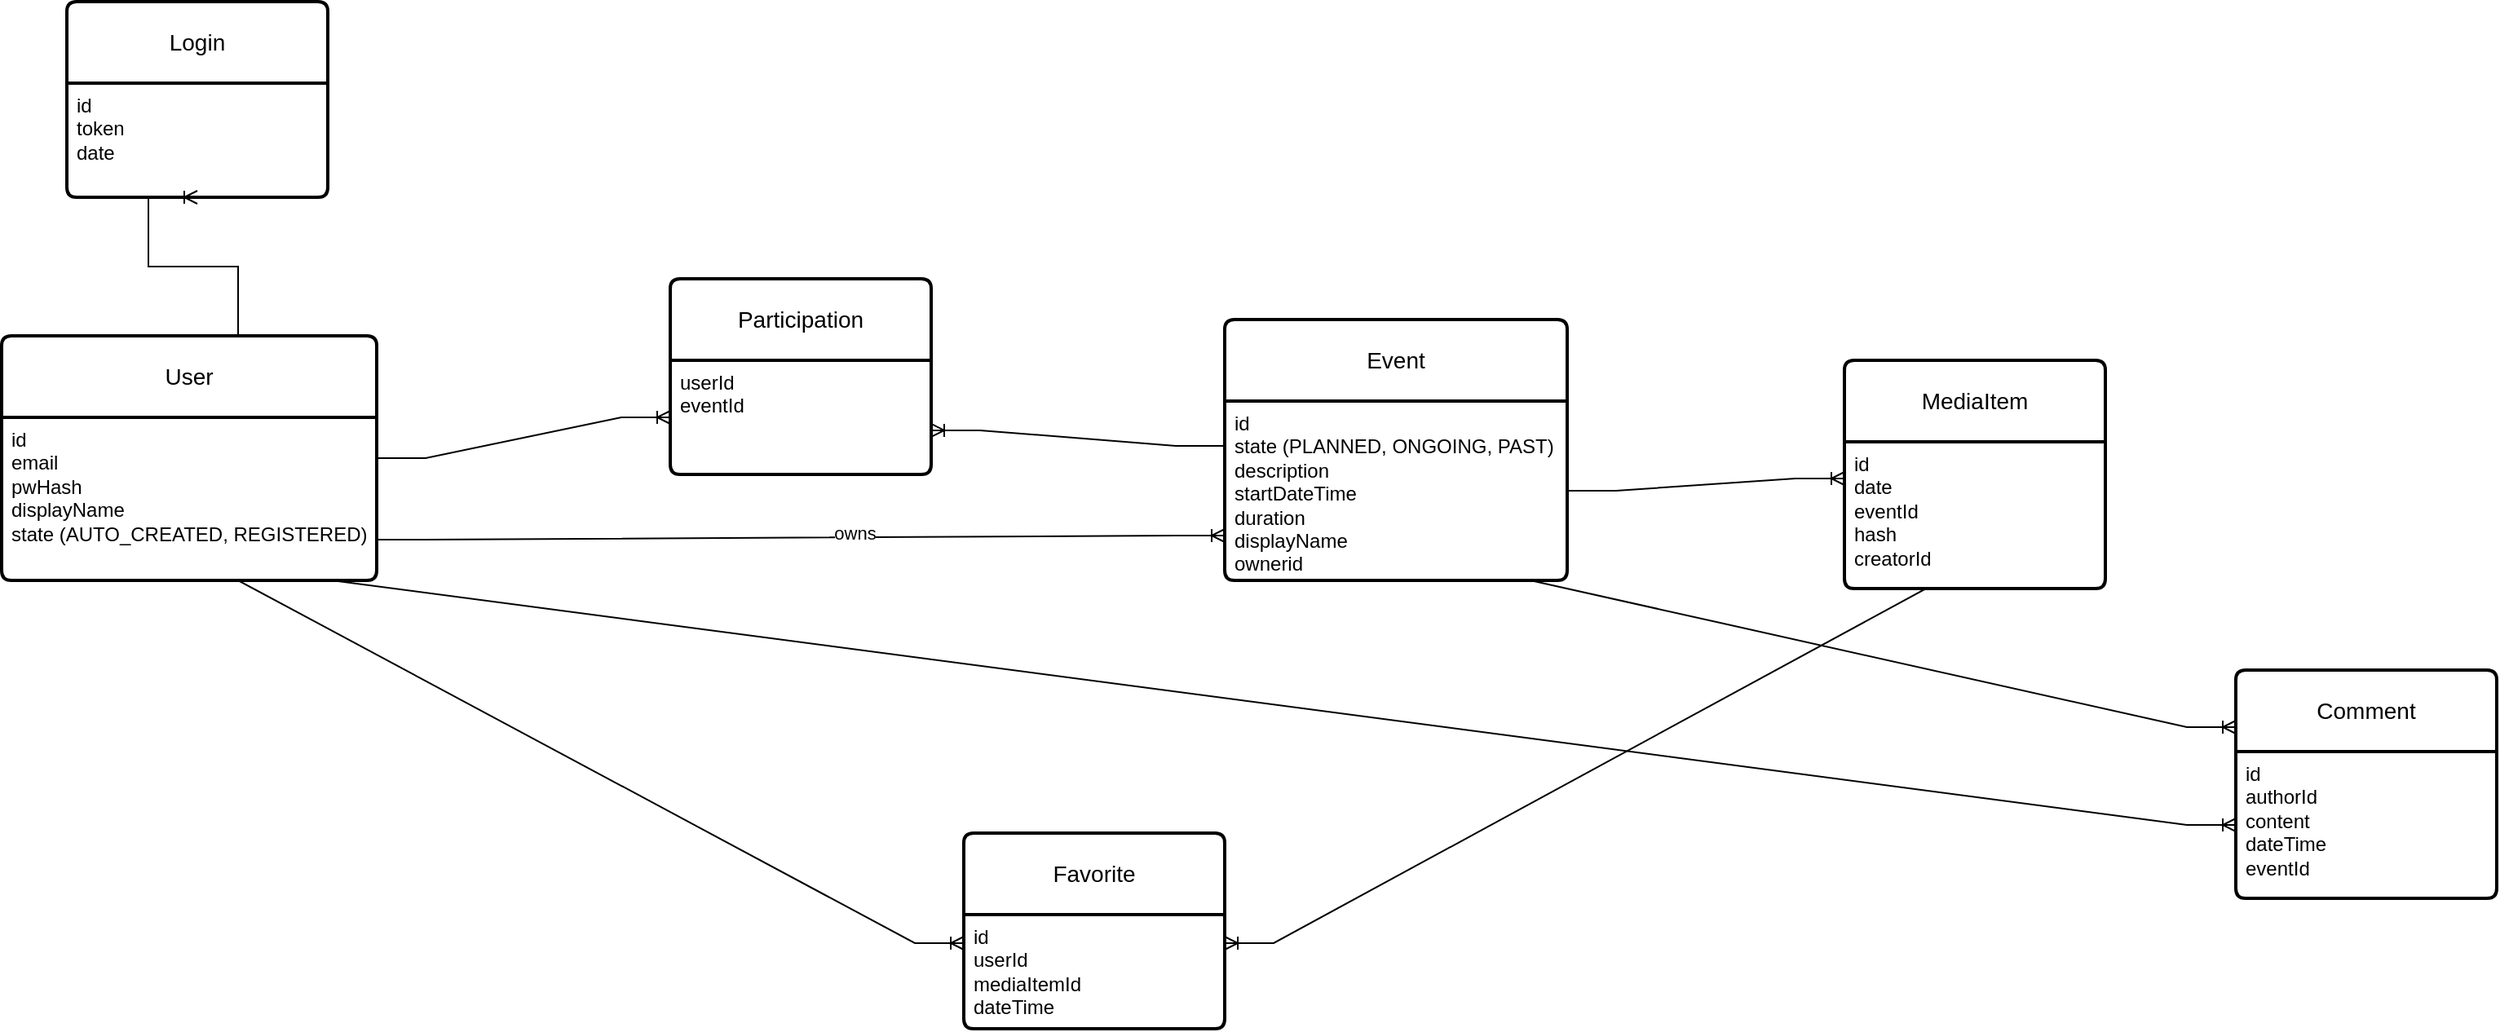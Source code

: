 <mxfile version="22.0.8" type="device">
  <diagram name="Seite-1" id="ZFgblI9Nb3YeK7t61-ce">
    <mxGraphModel dx="1793" dy="1143" grid="1" gridSize="10" guides="1" tooltips="1" connect="1" arrows="1" fold="1" page="1" pageScale="1" pageWidth="827" pageHeight="1169" math="0" shadow="0">
      <root>
        <mxCell id="0" />
        <mxCell id="1" parent="0" />
        <mxCell id="YDLMvu5zbQ99pKqowtB9-1" value="&lt;div&gt;User&lt;/div&gt;" style="swimlane;childLayout=stackLayout;horizontal=1;startSize=50;horizontalStack=0;rounded=1;fontSize=14;fontStyle=0;strokeWidth=2;resizeParent=0;resizeLast=1;shadow=0;dashed=0;align=center;arcSize=4;whiteSpace=wrap;html=1;" vertex="1" parent="1">
          <mxGeometry x="100" y="395" width="230" height="150" as="geometry" />
        </mxCell>
        <mxCell id="YDLMvu5zbQ99pKqowtB9-2" value="&lt;div&gt;id&lt;/div&gt;&lt;div&gt;email&lt;/div&gt;&lt;div&gt;pwHash&lt;/div&gt;&lt;div&gt;displayName&lt;br&gt;&lt;/div&gt;&lt;div&gt;state (AUTO_CREATED, REGISTERED)&lt;br&gt;&lt;/div&gt;" style="align=left;strokeColor=none;fillColor=none;spacingLeft=4;fontSize=12;verticalAlign=top;resizable=0;rotatable=0;part=1;html=1;" vertex="1" parent="YDLMvu5zbQ99pKqowtB9-1">
          <mxGeometry y="50" width="230" height="100" as="geometry" />
        </mxCell>
        <mxCell id="YDLMvu5zbQ99pKqowtB9-3" value="&lt;div&gt;Event&lt;/div&gt;" style="swimlane;childLayout=stackLayout;horizontal=1;startSize=50;horizontalStack=0;rounded=1;fontSize=14;fontStyle=0;strokeWidth=2;resizeParent=0;resizeLast=1;shadow=0;dashed=0;align=center;arcSize=4;whiteSpace=wrap;html=1;" vertex="1" parent="1">
          <mxGeometry x="850" y="385" width="210" height="160" as="geometry" />
        </mxCell>
        <mxCell id="YDLMvu5zbQ99pKqowtB9-4" value="&lt;div&gt;id&lt;/div&gt;&lt;div&gt;state (PLANNED, ONGOING, PAST)&lt;/div&gt;&lt;div&gt;description&lt;br&gt;&lt;/div&gt;&lt;div&gt;startDateTime&lt;/div&gt;&lt;div&gt;duration&lt;br&gt;&lt;/div&gt;&lt;div&gt;displayName&lt;/div&gt;&lt;div&gt;ownerid&lt;br&gt;&lt;/div&gt;&lt;div&gt;&lt;br&gt;&lt;/div&gt;" style="align=left;strokeColor=none;fillColor=none;spacingLeft=4;fontSize=12;verticalAlign=top;resizable=0;rotatable=0;part=1;html=1;" vertex="1" parent="YDLMvu5zbQ99pKqowtB9-3">
          <mxGeometry y="50" width="210" height="110" as="geometry" />
        </mxCell>
        <mxCell id="YDLMvu5zbQ99pKqowtB9-5" value="Participation" style="swimlane;childLayout=stackLayout;horizontal=1;startSize=50;horizontalStack=0;rounded=1;fontSize=14;fontStyle=0;strokeWidth=2;resizeParent=0;resizeLast=1;shadow=0;dashed=0;align=center;arcSize=4;whiteSpace=wrap;html=1;" vertex="1" parent="1">
          <mxGeometry x="510" y="360" width="160" height="120" as="geometry" />
        </mxCell>
        <mxCell id="YDLMvu5zbQ99pKqowtB9-6" value="&lt;div&gt;userId&lt;/div&gt;&lt;div&gt;eventId&lt;br&gt;&lt;/div&gt;" style="align=left;strokeColor=none;fillColor=none;spacingLeft=4;fontSize=12;verticalAlign=top;resizable=0;rotatable=0;part=1;html=1;" vertex="1" parent="YDLMvu5zbQ99pKqowtB9-5">
          <mxGeometry y="50" width="160" height="70" as="geometry" />
        </mxCell>
        <mxCell id="YDLMvu5zbQ99pKqowtB9-7" value="" style="edgeStyle=entityRelationEdgeStyle;fontSize=12;html=1;endArrow=ERoneToMany;rounded=0;exitX=0;exitY=0.25;exitDx=0;exitDy=0;entryX=1;entryY=0.614;entryDx=0;entryDy=0;entryPerimeter=0;" edge="1" parent="1" source="YDLMvu5zbQ99pKqowtB9-4" target="YDLMvu5zbQ99pKqowtB9-6">
          <mxGeometry width="100" height="100" relative="1" as="geometry">
            <mxPoint x="820" y="560" as="sourcePoint" />
            <mxPoint x="810" y="540" as="targetPoint" />
          </mxGeometry>
        </mxCell>
        <mxCell id="YDLMvu5zbQ99pKqowtB9-8" value="" style="edgeStyle=entityRelationEdgeStyle;fontSize=12;html=1;endArrow=ERoneToMany;rounded=0;exitX=1;exitY=0.25;exitDx=0;exitDy=0;entryX=0;entryY=0.5;entryDx=0;entryDy=0;" edge="1" parent="1" source="YDLMvu5zbQ99pKqowtB9-2" target="YDLMvu5zbQ99pKqowtB9-6">
          <mxGeometry width="100" height="100" relative="1" as="geometry">
            <mxPoint x="430" y="480" as="sourcePoint" />
            <mxPoint x="920" y="460" as="targetPoint" />
          </mxGeometry>
        </mxCell>
        <mxCell id="YDLMvu5zbQ99pKqowtB9-9" value="&lt;div&gt;MediaItem&lt;/div&gt;" style="swimlane;childLayout=stackLayout;horizontal=1;startSize=50;horizontalStack=0;rounded=1;fontSize=14;fontStyle=0;strokeWidth=2;resizeParent=0;resizeLast=1;shadow=0;dashed=0;align=center;arcSize=4;whiteSpace=wrap;html=1;" vertex="1" parent="1">
          <mxGeometry x="1230" y="410" width="160" height="140" as="geometry" />
        </mxCell>
        <mxCell id="YDLMvu5zbQ99pKqowtB9-10" value="&lt;div&gt;id&lt;/div&gt;&lt;div&gt;date&lt;/div&gt;&lt;div&gt;eventId&lt;/div&gt;&lt;div&gt;hash&lt;/div&gt;&lt;div&gt;creatorId&lt;/div&gt;" style="align=left;strokeColor=none;fillColor=none;spacingLeft=4;fontSize=12;verticalAlign=top;resizable=0;rotatable=0;part=1;html=1;" vertex="1" parent="YDLMvu5zbQ99pKqowtB9-9">
          <mxGeometry y="50" width="160" height="90" as="geometry" />
        </mxCell>
        <mxCell id="YDLMvu5zbQ99pKqowtB9-11" value="" style="edgeStyle=entityRelationEdgeStyle;fontSize=12;html=1;endArrow=ERoneToMany;rounded=0;entryX=0;entryY=0.25;entryDx=0;entryDy=0;exitX=1;exitY=0.5;exitDx=0;exitDy=0;" edge="1" parent="1" source="YDLMvu5zbQ99pKqowtB9-4" target="YDLMvu5zbQ99pKqowtB9-10">
          <mxGeometry width="100" height="100" relative="1" as="geometry">
            <mxPoint x="960" y="570" as="sourcePoint" />
            <mxPoint x="920" y="640" as="targetPoint" />
          </mxGeometry>
        </mxCell>
        <mxCell id="YDLMvu5zbQ99pKqowtB9-12" value="Login" style="swimlane;childLayout=stackLayout;horizontal=1;startSize=50;horizontalStack=0;rounded=1;fontSize=14;fontStyle=0;strokeWidth=2;resizeParent=0;resizeLast=1;shadow=0;dashed=0;align=center;arcSize=4;whiteSpace=wrap;html=1;" vertex="1" parent="1">
          <mxGeometry x="140" y="190" width="160" height="120" as="geometry" />
        </mxCell>
        <mxCell id="YDLMvu5zbQ99pKqowtB9-13" value="&lt;div&gt;id&lt;/div&gt;&lt;div&gt;token&lt;/div&gt;&lt;div&gt;date&lt;/div&gt;&lt;div&gt;&lt;br&gt;&lt;/div&gt;" style="align=left;strokeColor=none;fillColor=none;spacingLeft=4;fontSize=12;verticalAlign=top;resizable=0;rotatable=0;part=1;html=1;" vertex="1" parent="YDLMvu5zbQ99pKqowtB9-12">
          <mxGeometry y="50" width="160" height="70" as="geometry" />
        </mxCell>
        <mxCell id="YDLMvu5zbQ99pKqowtB9-14" value="" style="edgeStyle=entityRelationEdgeStyle;fontSize=12;html=1;endArrow=ERoneToMany;rounded=0;exitX=0.5;exitY=0;exitDx=0;exitDy=0;entryX=0.5;entryY=1;entryDx=0;entryDy=0;" edge="1" parent="1" source="YDLMvu5zbQ99pKqowtB9-1" target="YDLMvu5zbQ99pKqowtB9-12">
          <mxGeometry width="100" height="100" relative="1" as="geometry">
            <mxPoint x="400" y="420" as="sourcePoint" />
            <mxPoint x="500" y="320" as="targetPoint" />
            <Array as="points">
              <mxPoint x="560" y="350" />
              <mxPoint x="530" y="350" />
            </Array>
          </mxGeometry>
        </mxCell>
        <mxCell id="YDLMvu5zbQ99pKqowtB9-15" value="" style="edgeStyle=entityRelationEdgeStyle;fontSize=12;html=1;endArrow=ERoneToMany;rounded=0;exitX=1;exitY=0.75;exitDx=0;exitDy=0;entryX=0;entryY=0.75;entryDx=0;entryDy=0;" edge="1" parent="1" source="YDLMvu5zbQ99pKqowtB9-2" target="YDLMvu5zbQ99pKqowtB9-4">
          <mxGeometry width="100" height="100" relative="1" as="geometry">
            <mxPoint x="750" y="570" as="sourcePoint" />
            <mxPoint x="850" y="470" as="targetPoint" />
          </mxGeometry>
        </mxCell>
        <mxCell id="YDLMvu5zbQ99pKqowtB9-16" value="&lt;div&gt;owns&lt;/div&gt;" style="edgeLabel;html=1;align=center;verticalAlign=middle;resizable=0;points=[];" vertex="1" connectable="0" parent="YDLMvu5zbQ99pKqowtB9-15">
          <mxGeometry x="0.127" y="3" relative="1" as="geometry">
            <mxPoint as="offset" />
          </mxGeometry>
        </mxCell>
        <mxCell id="YDLMvu5zbQ99pKqowtB9-17" value="Comment" style="swimlane;childLayout=stackLayout;horizontal=1;startSize=50;horizontalStack=0;rounded=1;fontSize=14;fontStyle=0;strokeWidth=2;resizeParent=0;resizeLast=1;shadow=0;dashed=0;align=center;arcSize=4;whiteSpace=wrap;html=1;" vertex="1" parent="1">
          <mxGeometry x="1470" y="600" width="160" height="140" as="geometry" />
        </mxCell>
        <mxCell id="YDLMvu5zbQ99pKqowtB9-18" value="&lt;div&gt;id&lt;/div&gt;&lt;div&gt;authorId&lt;/div&gt;&lt;div&gt;content&lt;/div&gt;&lt;div&gt;dateTime&lt;/div&gt;&lt;div&gt;eventId&lt;br&gt;&lt;/div&gt;" style="align=left;strokeColor=none;fillColor=none;spacingLeft=4;fontSize=12;verticalAlign=top;resizable=0;rotatable=0;part=1;html=1;" vertex="1" parent="YDLMvu5zbQ99pKqowtB9-17">
          <mxGeometry y="50" width="160" height="90" as="geometry" />
        </mxCell>
        <mxCell id="YDLMvu5zbQ99pKqowtB9-19" value="" style="edgeStyle=entityRelationEdgeStyle;fontSize=12;html=1;endArrow=ERoneToMany;rounded=0;exitX=0.75;exitY=1;exitDx=0;exitDy=0;entryX=0;entryY=0.25;entryDx=0;entryDy=0;" edge="1" parent="1" source="YDLMvu5zbQ99pKqowtB9-4" target="YDLMvu5zbQ99pKqowtB9-17">
          <mxGeometry width="100" height="100" relative="1" as="geometry">
            <mxPoint x="1510" y="550" as="sourcePoint" />
            <mxPoint x="1610" y="450" as="targetPoint" />
          </mxGeometry>
        </mxCell>
        <mxCell id="YDLMvu5zbQ99pKqowtB9-20" value="" style="edgeStyle=entityRelationEdgeStyle;fontSize=12;html=1;endArrow=ERoneToMany;rounded=0;exitX=0.75;exitY=1;exitDx=0;exitDy=0;entryX=0;entryY=0.5;entryDx=0;entryDy=0;" edge="1" parent="1" source="YDLMvu5zbQ99pKqowtB9-2" target="YDLMvu5zbQ99pKqowtB9-18">
          <mxGeometry width="100" height="100" relative="1" as="geometry">
            <mxPoint x="550" y="670" as="sourcePoint" />
            <mxPoint x="1010" y="680" as="targetPoint" />
          </mxGeometry>
        </mxCell>
        <mxCell id="YDLMvu5zbQ99pKqowtB9-21" value="Favorite" style="swimlane;childLayout=stackLayout;horizontal=1;startSize=50;horizontalStack=0;rounded=1;fontSize=14;fontStyle=0;strokeWidth=2;resizeParent=0;resizeLast=1;shadow=0;dashed=0;align=center;arcSize=4;whiteSpace=wrap;html=1;" vertex="1" parent="1">
          <mxGeometry x="690" y="700" width="160" height="120" as="geometry" />
        </mxCell>
        <mxCell id="YDLMvu5zbQ99pKqowtB9-22" value="&lt;div&gt;id&lt;/div&gt;&lt;div&gt;userId&lt;/div&gt;&lt;div&gt;mediaItemId&lt;/div&gt;&lt;div&gt;dateTime&lt;br&gt;&lt;/div&gt;" style="align=left;strokeColor=none;fillColor=none;spacingLeft=4;fontSize=12;verticalAlign=top;resizable=0;rotatable=0;part=1;html=1;" vertex="1" parent="YDLMvu5zbQ99pKqowtB9-21">
          <mxGeometry y="50" width="160" height="70" as="geometry" />
        </mxCell>
        <mxCell id="YDLMvu5zbQ99pKqowtB9-23" value="" style="edgeStyle=entityRelationEdgeStyle;fontSize=12;html=1;endArrow=ERoneToMany;rounded=0;exitX=0.5;exitY=1;exitDx=0;exitDy=0;entryX=0;entryY=0.25;entryDx=0;entryDy=0;" edge="1" parent="1" source="YDLMvu5zbQ99pKqowtB9-2" target="YDLMvu5zbQ99pKqowtB9-22">
          <mxGeometry width="100" height="100" relative="1" as="geometry">
            <mxPoint x="750" y="560" as="sourcePoint" />
            <mxPoint x="850" y="460" as="targetPoint" />
          </mxGeometry>
        </mxCell>
        <mxCell id="YDLMvu5zbQ99pKqowtB9-24" value="" style="edgeStyle=entityRelationEdgeStyle;fontSize=12;html=1;endArrow=ERoneToMany;rounded=0;entryX=1;entryY=0.25;entryDx=0;entryDy=0;exitX=0.5;exitY=1;exitDx=0;exitDy=0;" edge="1" parent="1" source="YDLMvu5zbQ99pKqowtB9-10" target="YDLMvu5zbQ99pKqowtB9-22">
          <mxGeometry width="100" height="100" relative="1" as="geometry">
            <mxPoint x="1050" y="580" as="sourcePoint" />
            <mxPoint x="850" y="460" as="targetPoint" />
          </mxGeometry>
        </mxCell>
      </root>
    </mxGraphModel>
  </diagram>
</mxfile>

